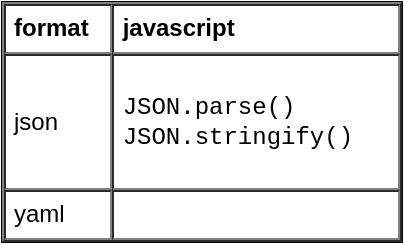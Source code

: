<mxfile version="13.1.3" pages="3">
    <diagram id="70TjUKxo3Jv_3xfZJJ2d" name="overview">
        <mxGraphModel dx="822" dy="480" grid="1" gridSize="10" guides="1" tooltips="1" connect="1" arrows="1" fold="1" page="1" pageScale="1" pageWidth="827" pageHeight="1169" math="0" shadow="0">
            <root>
                <mxCell id="yHRTtP9W4g_wSQJaehRI-0"/>
                <mxCell id="yHRTtP9W4g_wSQJaehRI-1" parent="yHRTtP9W4g_wSQJaehRI-0"/>
                <mxCell id="yHRTtP9W4g_wSQJaehRI-2" value="&lt;table cellpadding=&quot;4&quot; cellspacing=&quot;0&quot; border=&quot;1&quot; style=&quot;font-size: 1em ; width: 100% ; height: 100%&quot;&gt;&lt;tbody&gt;&lt;tr&gt;&lt;th&gt;format&lt;/th&gt;&lt;th&gt;javascript&lt;/th&gt;&lt;/tr&gt;&lt;tr&gt;&lt;td&gt;&lt;p&gt;json&lt;/p&gt;&lt;/td&gt;&lt;td&gt;&lt;p&gt;&lt;span style=&quot;font-family: &amp;#34;courier new&amp;#34; ; font-size: 1em ; font-weight: normal&quot;&gt;JSON.parse()&lt;br&gt;&lt;/span&gt;&lt;font face=&quot;Courier New&quot;&gt;JSON.stringify()&lt;/font&gt;&lt;/p&gt;&lt;/td&gt;&lt;/tr&gt;&lt;tr&gt;&lt;td&gt;yaml&lt;/td&gt;&lt;td&gt;&lt;br&gt;&lt;/td&gt;&lt;/tr&gt;&lt;/tbody&gt;&lt;/table&gt; " style="verticalAlign=top;align=left;overflow=fill;fontSize=12;fontFamily=Helvetica;html=1" parent="yHRTtP9W4g_wSQJaehRI-1" vertex="1">
                    <mxGeometry x="10" y="10" width="200" height="120" as="geometry"/>
                </mxCell>
            </root>
        </mxGraphModel>
    </diagram>
    <diagram id="6hGFLwfOUW9BJ-s0fimq" name="json">
        &#xa;        
        <mxGraphModel dx="554" dy="480" grid="1" gridSize="10" guides="1" tooltips="1" connect="1" arrows="1" fold="1" page="1" pageScale="1" pageWidth="827" pageHeight="1169" math="0" shadow="0">
            &#xa;            
            <root>
                &#xa;                
                <mxCell id="0"/>
                &#xa;                
                <mxCell id="1" parent="0"/>
                &#xa;                
                <UserObject label="&lt;table cellpadding=&quot;4&quot; cellspacing=&quot;0&quot; border=&quot;1&quot; style=&quot;font-size: 1em ; width: 100% ; height: 100%&quot;&gt;&lt;tbody&gt;&lt;tr&gt;&lt;th&gt;types&lt;/th&gt;&lt;th&gt;contents&lt;/th&gt;&lt;/tr&gt;&lt;tr&gt;&lt;td&gt;basic&lt;/td&gt;&lt;td&gt;&lt;ol&gt;&lt;li&gt;&lt;font face=&quot;Courier New&quot;&gt;.json&lt;/font&gt; - file extension&lt;/li&gt;&lt;li&gt;&lt;font face=&quot;Courier New&quot;&gt;application/json&lt;/font&gt;&amp;nbsp;- MIME type&lt;br&gt;&lt;/li&gt;&lt;/ol&gt;&lt;/td&gt;&lt;/tr&gt;&lt;tr&gt;&lt;td&gt;separators&lt;/td&gt;&lt;td&gt;&lt;ol&gt;&lt;li&gt;&lt;font face=&quot;Courier New&quot;&gt;: - &lt;/font&gt;key:value&lt;/li&gt;&lt;li&gt;&lt;font face=&quot;Courier New&quot;&gt;, - &lt;/font&gt;key:value pairs&lt;/li&gt;&lt;li&gt;&lt;font face=&quot;Courier New&quot;&gt;{} - &lt;/font&gt;objects&lt;/li&gt;&lt;li&gt;&lt;font face=&quot;Courier New&quot;&gt;[] - &lt;/font&gt;arrays&lt;/li&gt;&lt;/ol&gt;&lt;/td&gt;&lt;/tr&gt;&lt;tr&gt;&lt;td&gt;data types&lt;/td&gt;&lt;td&gt;&lt;h3&gt;keys:&lt;/h3&gt;&lt;div&gt;&lt;ol&gt;&lt;li&gt;string type&lt;/li&gt;&lt;/ol&gt;&lt;/div&gt;&lt;h3&gt;values:&lt;/h3&gt;&lt;ol&gt;&lt;li&gt;string: &lt;font face=&quot;Courier New&quot;&gt;&quot;purple&quot;&lt;/font&gt; - wrapped by double quotes&lt;/li&gt;&lt;li&gt;number: &lt;font face=&quot;Courier New&quot;&gt;100, -10.2&lt;/font&gt;&lt;/li&gt;&lt;li&gt;boolean: &lt;font face=&quot;Courier New&quot;&gt;[true, false]&lt;/font&gt;&lt;/li&gt;&lt;li&gt;null: &lt;font face=&quot;Courier New&quot;&gt;&quot;age&quot;: null&lt;/font&gt;&lt;/li&gt;&lt;li&gt;object: &lt;font face=&quot;Courier New&quot;&gt;{..., ...}&lt;/font&gt;&lt;/li&gt;&lt;li&gt;array: &lt;font face=&quot;Courier New&quot;&gt;[..., ...]&lt;/font&gt;&lt;/li&gt;&lt;/ol&gt;&lt;/td&gt;&lt;/tr&gt;&lt;tr&gt;&lt;td&gt;access value&lt;/td&gt;&lt;td&gt;&lt;h3&gt;object:&lt;/h3&gt;&lt;ol&gt;&lt;li&gt;using &lt;font face=&quot;Courier New&quot;&gt;.&amp;nbsp;&lt;/font&gt;or&amp;nbsp;&amp;nbsp;&lt;font face=&quot;Courier New&quot;&gt;[] &lt;/font&gt;to get value: &lt;font face=&quot;Courier New&quot;&gt;auther.name, auther[&quot;name&quot;]&lt;/font&gt;&lt;/li&gt;&lt;li&gt;using &lt;font face=&quot;Courier New&quot;&gt;=&lt;/font&gt; to update values:&lt;font face=&quot;Courier New&quot;&gt; auther.name = &quot;othername&quot;&lt;/font&gt;&lt;/li&gt;&lt;li&gt;using &lt;font face=&quot;Courier New&quot;&gt;delete&lt;/font&gt;&amp;nbsp;to delete properties: &lt;font face=&quot;Courier New&quot;&gt;delete auther.name&lt;/font&gt;&lt;/li&gt;&lt;/ol&gt;&lt;h3&gt;array:&lt;/h3&gt;&lt;div&gt;&lt;ol&gt;&lt;li&gt;using &lt;font face=&quot;Courier New&quot;&gt;[] &lt;/font&gt;to get value:&lt;font face=&quot;Courier New&quot;&gt; auther.books[1]&lt;/font&gt;&lt;/li&gt;&lt;li&gt;&lt;font face=&quot;Courier New&quot;&gt;using&lt;/font&gt;&amp;nbsp;&lt;font face=&quot;Courier New&quot; style=&quot;font-family: &amp;#34;courier new&amp;#34;&quot;&gt;=&lt;/font&gt;&lt;span style=&quot;font-family: &amp;#34;helvetica&amp;#34;&quot;&gt;&amp;nbsp;to update&amp;nbsp;&lt;/span&gt;&lt;font face=&quot;Courier New&quot;&gt;values: auther.books[1] = &quot;hl&quot;&lt;/font&gt;&lt;/li&gt;&lt;li&gt;using&amp;nbsp;&lt;font face=&quot;Courier New&quot;&gt;delete&lt;/font&gt;&amp;nbsp;to delete items:&amp;nbsp;&lt;font face=&quot;Courier New&quot;&gt;delete auther.books[1]&lt;/font&gt;&lt;/li&gt;&lt;/ol&gt;&lt;/div&gt;&lt;/td&gt;&lt;/tr&gt;&lt;tr&gt;&lt;td&gt;&lt;a href=&quot;http://json-schema.org&quot;&gt;schema&lt;/a&gt;&lt;/td&gt;&lt;td&gt;&lt;h3&gt;&lt;font face=&quot;Courier New&quot;&gt;schema:&lt;/font&gt;&lt;/h3&gt;&lt;font face=&quot;Courier New&quot;&gt;{ &lt;br&gt;&amp;nbsp; &amp;nbsp; &quot;$schema&quot;: &quot;http://json-schema.org/draft-04/schema#&quot;, &lt;br&gt;&amp;nbsp; &amp;nbsp; &quot;title&quot;: &quot;Person&quot;, &lt;br&gt;&amp;nbsp; &amp;nbsp; &quot;description&quot;: &quot;A person&quot;, &lt;br&gt;&amp;nbsp; &amp;nbsp; &quot;type&quot;: &quot;object&quot;,&lt;br&gt;&amp;nbsp; &amp;nbsp; &quot;properties&quot;: { &lt;br&gt;&amp;nbsp; &amp;nbsp; &amp;nbsp; &amp;nbsp; &quot;name&quot;: { &lt;br&gt;&amp;nbsp; &amp;nbsp; &amp;nbsp; &amp;nbsp; &amp;nbsp; &amp;nbsp; &quot;description&quot;: &quot;A person's name&quot;, &lt;br&gt;&amp;nbsp; &amp;nbsp; &amp;nbsp; &amp;nbsp; &amp;nbsp; &amp;nbsp; &quot;type&quot;: &quot;string&quot; &lt;br&gt;&amp;nbsp; &amp;nbsp; &amp;nbsp; &amp;nbsp; &amp;nbsp;},&lt;br&gt;&amp;nbsp; &amp;nbsp; &amp;nbsp; &amp;nbsp; &amp;nbsp;&quot;age&quot;: {&lt;br&gt;&amp;nbsp; &amp;nbsp; &amp;nbsp; &amp;nbsp; &amp;nbsp; &amp;nbsp; &quot;description&quot;: &quot;A person's age&quot;,&lt;br&gt;&amp;nbsp; &amp;nbsp; &amp;nbsp; &amp;nbsp; &amp;nbsp; &amp;nbsp; &quot;type&quot;: &quot;number&quot;, &lt;br&gt;&amp;nbsp; &amp;nbsp; &amp;nbsp; &amp;nbsp; &amp;nbsp; &amp;nbsp; &quot;minimum&quot;: 18,&lt;br&gt;&amp;nbsp; &amp;nbsp; &amp;nbsp; &amp;nbsp; &amp;nbsp; &amp;nbsp; &quot;maximum&quot;: 64&lt;br&gt;&amp;nbsp; &amp;nbsp; &amp;nbsp; &amp;nbsp; &amp;nbsp; &amp;nbsp; } &lt;br&gt;&amp;nbsp; &amp;nbsp; },&lt;br&gt;&amp;nbsp; &amp;nbsp; &quot;required&quot;: [&quot;name&quot;, &quot;age&quot;]&lt;br&gt;}&lt;br&gt;&lt;/font&gt;&lt;br&gt;&lt;h3&gt;object:&lt;/h3&gt;&lt;div&gt;&lt;font face=&quot;Courier New&quot;&gt;{&lt;/font&gt;&lt;/div&gt;&lt;div&gt;&lt;font face=&quot;Courier New&quot;&gt;&amp;nbsp; &amp;nbsp; &quot;name&quot;: &quot;John Doe&quot;,&lt;/font&gt;&lt;/div&gt;&lt;div&gt;&lt;font face=&quot;Courier New&quot;&gt;&amp;nbsp; &amp;nbsp; &quot;age&quot;: 35&lt;/font&gt;&lt;/div&gt;&lt;div&gt;&lt;font face=&quot;Courier New&quot;&gt;}&lt;/font&gt;&lt;/div&gt;&lt;/td&gt;&lt;/tr&gt;&lt;/tbody&gt;&lt;/table&gt; " id="ZdUqw7-_avne0JCoBrwP-1">
                    &#xa;                    
                    <mxCell style="verticalAlign=top;align=left;overflow=fill;fontSize=12;fontFamily=Helvetica;html=1" parent="1" vertex="1">
                        &#xa;                        
                        <mxGeometry x="40" y="40" width="630" height="1080" as="geometry"/>
                        &#xa;                    
                    </mxCell>
                    &#xa;                
                </UserObject>
                &#xa;            
            </root>
            &#xa;        
        </mxGraphModel>
        &#xa;    
    </diagram>
    <diagram id="y4TGKmTkcTddHkpaHD1i" name="yaml">
        &#xa;        
        <mxGraphModel dx="554" dy="480" grid="1" gridSize="10" guides="1" tooltips="1" connect="1" arrows="1" fold="1" page="1" pageScale="1" pageWidth="827" pageHeight="1169" math="0" shadow="0">
            &#xa;            
            <root>
                &#xa;                
                <mxCell id="6_pDzlnaH84xZLjrLRsx-0"/>
                &#xa;                
                <mxCell id="6_pDzlnaH84xZLjrLRsx-1" parent="6_pDzlnaH84xZLjrLRsx-0"/>
                &#xa;                
                <mxCell id="hIlppm9JOt-W47DFi0uU-0" value="&lt;table cellpadding=&quot;4&quot; cellspacing=&quot;0&quot; border=&quot;1&quot; style=&quot;font-size: 1em ; width: 100% ; height: 100%&quot;&gt;&lt;tbody&gt;&lt;tr&gt;&lt;th&gt;types&lt;/th&gt;&lt;th&gt;contents&lt;/th&gt;&lt;/tr&gt;&lt;tr&gt;&lt;td&gt;basic&lt;/td&gt;&lt;td&gt;&lt;ol&gt;&lt;li&gt;all yaml files can optionally begin with &lt;font face=&quot;Courier New&quot;&gt;---&lt;/font&gt; and end with &lt;font face=&quot;Courier New&quot;&gt;... &lt;/font&gt;which&amp;nbsp;indicates the start and end of the file&lt;/li&gt;&lt;li&gt;&lt;font face=&quot;Courier New&quot;&gt;#&lt;/font&gt;&amp;nbsp;for comments&lt;/li&gt;&lt;/ol&gt;&lt;/td&gt;&lt;/tr&gt;&lt;tr&gt;&lt;td&gt;data types&lt;/td&gt;&lt;td&gt;&lt;ol&gt;&lt;li&gt;numeric: [&lt;font face=&quot;Courier New&quot;&gt;1 1.1]&lt;/font&gt;&lt;/li&gt;&lt;li&gt;boolean:&amp;nbsp;&lt;font face=&quot;Courier New&quot;&gt;[yes, no, true, false, True, False, TRUE, FALSE]&lt;/font&gt;&lt;/li&gt;&lt;li&gt;string: &lt;font face=&quot;Courier New&quot;&gt;&quot;hello&quot; - &lt;/font&gt;needs single or double quotes when needed, see &lt;b&gt;notes&lt;/b&gt;&lt;/li&gt;&lt;li&gt;&lt;span style=&quot;font-size: 1em&quot;&gt;list&lt;/span&gt;&lt;br&gt;&lt;/li&gt;&lt;li&gt;dictionray&lt;/li&gt;&lt;/ol&gt;&lt;/td&gt;&lt;/tr&gt;&lt;tr&gt;&lt;td&gt;list&lt;/td&gt;&lt;td&gt;&lt;ol&gt;&lt;li&gt;list members begin at the same indentation level startng with a dash and a space &quot;&lt;font face=&quot;Courier New&quot;&gt;- &quot;&lt;/font&gt;&lt;/li&gt;&lt;/ol&gt;&lt;/td&gt;&lt;/tr&gt;&lt;tr&gt;&lt;td&gt;dictionary&lt;/td&gt;&lt;td&gt;&lt;ol&gt;&lt;li&gt;&lt;font face=&quot;Courier New&quot;&gt;key: value&lt;/font&gt;,&amp;nbsp;colon must be followed by a space&lt;/li&gt;&lt;li&gt;&lt;font face=&quot;Courier New&quot;&gt;value&lt;/font&gt; can span multiple lines using &lt;font face=&quot;Courier New&quot;&gt;|&lt;/font&gt; or &lt;font face=&quot;Courier New&quot;&gt;&amp;gt;&lt;/font&gt;&lt;/li&gt;&lt;li&gt;&lt;font face=&quot;Courier New&quot;&gt;|&lt;/font&gt; will include the new lines and any trailing spaces&lt;/li&gt;&lt;li&gt;&lt;font face=&quot;Courier New&quot;&gt;&amp;gt;&lt;/font&gt; will fold new lines to spaces making long line to read and edit easier&lt;/li&gt;&lt;li&gt;both &lt;font face=&quot;Courier New&quot;&gt;|&lt;/font&gt; and &lt;font face=&quot;Courier New&quot;&gt;&amp;gt;&lt;/font&gt; will ignore the indentation&lt;/li&gt;&lt;/ol&gt;&lt;/td&gt;&lt;/tr&gt;&lt;tr&gt;&lt;td&gt;notes&lt;/td&gt;&lt;td&gt;&lt;ol&gt;&lt;li&gt;&lt;font face=&quot;Courier New&quot;&gt;&quot;: &quot; &lt;/font&gt;indicates a mapping;&amp;nbsp;&lt;font face=&quot;Courier New&quot;&gt;&quot;: {&quot;&lt;/font&gt; indicates a dictionry; &lt;font face=&quot;Courier New&quot;&gt;&quot; #&quot;&lt;/font&gt; indicates a comment&lt;/li&gt;&lt;li&gt;when &lt;font face=&quot;Courier New&quot;&gt;&quot;: &quot;&lt;/font&gt;&amp;nbsp;,&amp;nbsp;&lt;font face=&quot;Courier New&quot;&gt;&quot;: {&quot;, &quot; #&quot;&lt;/font&gt; appear&amp;nbsp;in the mid of value, use single or double quotes to quote the entire value, not part of it&lt;/li&gt;&lt;li&gt;double quotes can use escapes&lt;/li&gt;&lt;/ol&gt;&lt;/td&gt;&lt;/tr&gt;&lt;tr&gt;&lt;td&gt;example&lt;/td&gt;&lt;td&gt;&lt;font face=&quot;Courier New&quot;&gt;# Employee records&lt;br&gt;- martin: &lt;br&gt;&amp;nbsp; &amp;nbsp; name: Martin D'vloper&lt;br&gt;&amp;nbsp; &amp;nbsp; job: Developer&lt;br&gt;&amp;nbsp; &amp;nbsp; skills:&lt;br&gt;&amp;nbsp; &amp;nbsp; &amp;nbsp; - python&lt;br&gt;&amp;nbsp; &amp;nbsp; &amp;nbsp; - perl&lt;br&gt;&amp;nbsp; &amp;nbsp; &amp;nbsp; - pascal&lt;br&gt;- tabitha:&lt;br&gt;&amp;nbsp; &amp;nbsp; name: Tabitha Bitumen&lt;br&gt;&amp;nbsp; &amp;nbsp; job: Developer&lt;br&gt;&amp;nbsp; &amp;nbsp; skills:&lt;br&gt;&amp;nbsp; &amp;nbsp; &amp;nbsp; - lisp&lt;br&gt;&amp;nbsp; &amp;nbsp; &amp;nbsp; - fortran&lt;br&gt;&amp;nbsp; &amp;nbsp; &amp;nbsp; - erlang&lt;br&gt;&lt;br&gt;--- &lt;br&gt;# An employee record&lt;br&gt;name: Martin D'vloper&lt;br&gt;job: Developer&lt;br&gt;skill: Elite&lt;br&gt;employed: True&lt;br&gt;foods:&lt;br&gt;&amp;nbsp; - Apple&lt;br&gt;&amp;nbsp; - Orange&lt;br&gt;&amp;nbsp; - Strawberry&lt;br&gt;&amp;nbsp; - Mango&lt;br&gt;languages:&lt;br&gt;&amp;nbsp; perl: Elite&lt;br&gt;&amp;nbsp; python: Elite&lt;br&gt;&amp;nbsp; pascal: Lame&lt;br&gt;education: |&lt;br&gt;&amp;nbsp; 4 GCSEs&lt;br&gt;&amp;nbsp; 3 A-Levels&lt;br&gt;&amp;nbsp; BSc in the Internet of Things&lt;br&gt;...&lt;/font&gt;&lt;/td&gt;&lt;/tr&gt;&lt;/tbody&gt;&lt;/table&gt; " style="verticalAlign=top;align=left;overflow=fill;fontSize=12;fontFamily=Helvetica;html=1" parent="6_pDzlnaH84xZLjrLRsx-1" vertex="1">
                    &#xa;                    
                    <mxGeometry x="40" y="20" width="770" height="1000" as="geometry"/>
                    &#xa;                
                </mxCell>
                &#xa;            
            </root>
            &#xa;        
        </mxGraphModel>
        &#xa;    
    </diagram>
</mxfile>